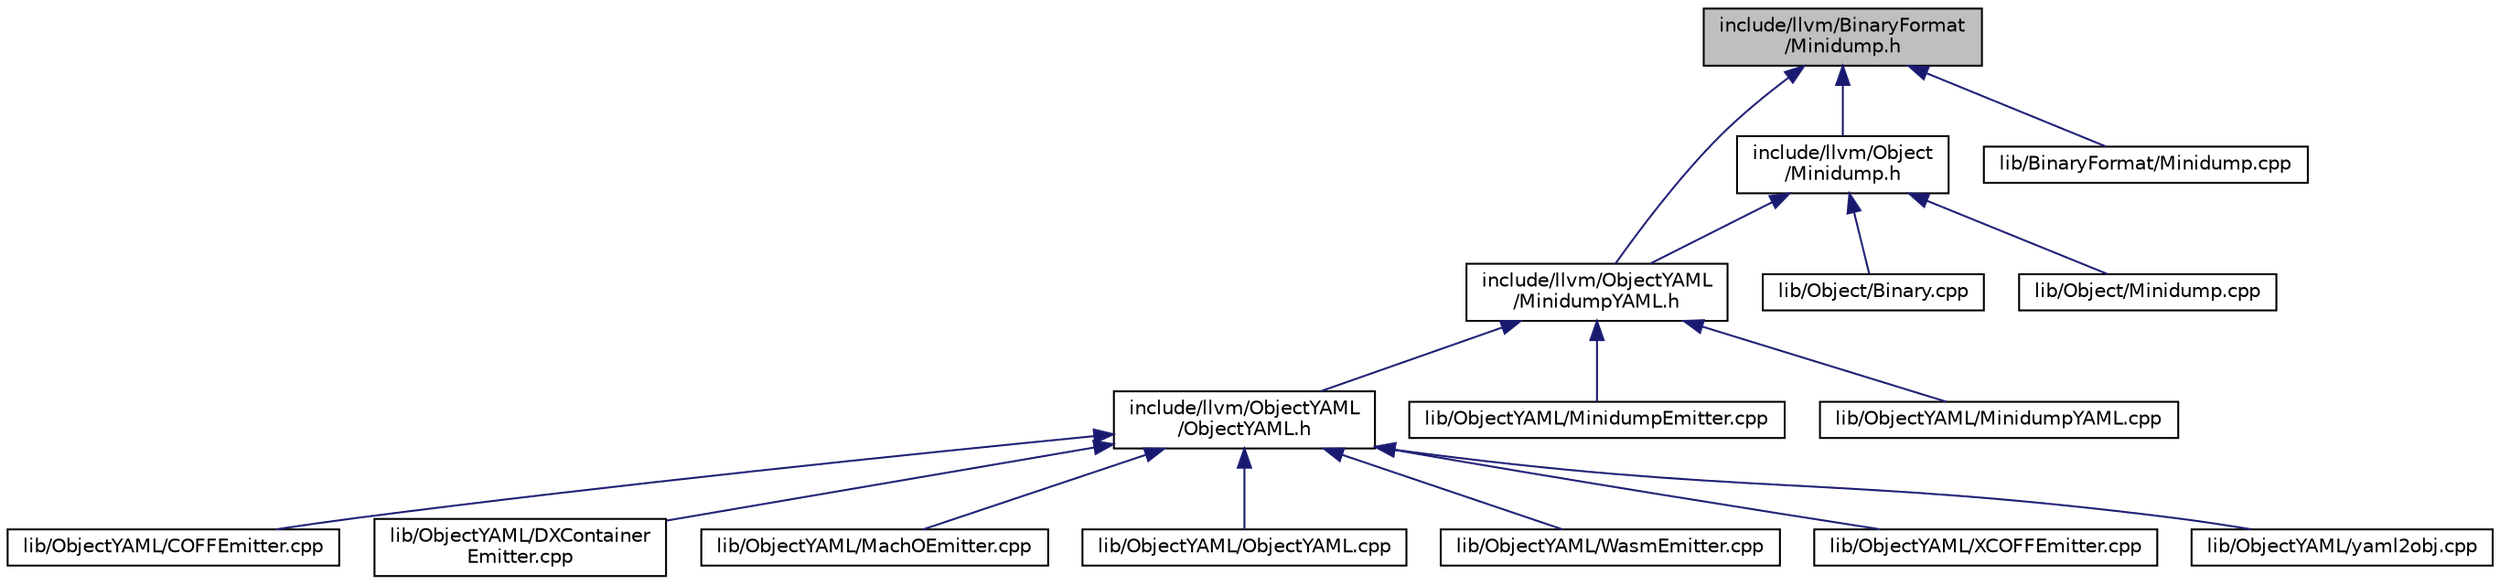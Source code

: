 digraph "include/llvm/BinaryFormat/Minidump.h"
{
 // LATEX_PDF_SIZE
  bgcolor="transparent";
  edge [fontname="Helvetica",fontsize="10",labelfontname="Helvetica",labelfontsize="10"];
  node [fontname="Helvetica",fontsize="10",shape=record];
  Node1 [label="include/llvm/BinaryFormat\l/Minidump.h",height=0.2,width=0.4,color="black", fillcolor="grey75", style="filled", fontcolor="black",tooltip=" "];
  Node1 -> Node2 [dir="back",color="midnightblue",fontsize="10",style="solid",fontname="Helvetica"];
  Node2 [label="include/llvm/Object\l/Minidump.h",height=0.2,width=0.4,color="black",URL="$Object_2Minidump_8h.html",tooltip=" "];
  Node2 -> Node3 [dir="back",color="midnightblue",fontsize="10",style="solid",fontname="Helvetica"];
  Node3 [label="include/llvm/ObjectYAML\l/MinidumpYAML.h",height=0.2,width=0.4,color="black",URL="$MinidumpYAML_8h.html",tooltip=" "];
  Node3 -> Node4 [dir="back",color="midnightblue",fontsize="10",style="solid",fontname="Helvetica"];
  Node4 [label="include/llvm/ObjectYAML\l/ObjectYAML.h",height=0.2,width=0.4,color="black",URL="$ObjectYAML_8h.html",tooltip=" "];
  Node4 -> Node5 [dir="back",color="midnightblue",fontsize="10",style="solid",fontname="Helvetica"];
  Node5 [label="lib/ObjectYAML/COFFEmitter.cpp",height=0.2,width=0.4,color="black",URL="$COFFEmitter_8cpp.html",tooltip=" "];
  Node4 -> Node6 [dir="back",color="midnightblue",fontsize="10",style="solid",fontname="Helvetica"];
  Node6 [label="lib/ObjectYAML/DXContainer\lEmitter.cpp",height=0.2,width=0.4,color="black",URL="$DXContainerEmitter_8cpp.html",tooltip=" "];
  Node4 -> Node7 [dir="back",color="midnightblue",fontsize="10",style="solid",fontname="Helvetica"];
  Node7 [label="lib/ObjectYAML/MachOEmitter.cpp",height=0.2,width=0.4,color="black",URL="$MachOEmitter_8cpp.html",tooltip=" "];
  Node4 -> Node8 [dir="back",color="midnightblue",fontsize="10",style="solid",fontname="Helvetica"];
  Node8 [label="lib/ObjectYAML/ObjectYAML.cpp",height=0.2,width=0.4,color="black",URL="$ObjectYAML_8cpp.html",tooltip=" "];
  Node4 -> Node9 [dir="back",color="midnightblue",fontsize="10",style="solid",fontname="Helvetica"];
  Node9 [label="lib/ObjectYAML/WasmEmitter.cpp",height=0.2,width=0.4,color="black",URL="$WasmEmitter_8cpp.html",tooltip=" "];
  Node4 -> Node10 [dir="back",color="midnightblue",fontsize="10",style="solid",fontname="Helvetica"];
  Node10 [label="lib/ObjectYAML/XCOFFEmitter.cpp",height=0.2,width=0.4,color="black",URL="$XCOFFEmitter_8cpp.html",tooltip=" "];
  Node4 -> Node11 [dir="back",color="midnightblue",fontsize="10",style="solid",fontname="Helvetica"];
  Node11 [label="lib/ObjectYAML/yaml2obj.cpp",height=0.2,width=0.4,color="black",URL="$yaml2obj_8cpp.html",tooltip=" "];
  Node3 -> Node12 [dir="back",color="midnightblue",fontsize="10",style="solid",fontname="Helvetica"];
  Node12 [label="lib/ObjectYAML/MinidumpEmitter.cpp",height=0.2,width=0.4,color="black",URL="$MinidumpEmitter_8cpp.html",tooltip=" "];
  Node3 -> Node13 [dir="back",color="midnightblue",fontsize="10",style="solid",fontname="Helvetica"];
  Node13 [label="lib/ObjectYAML/MinidumpYAML.cpp",height=0.2,width=0.4,color="black",URL="$MinidumpYAML_8cpp.html",tooltip=" "];
  Node2 -> Node14 [dir="back",color="midnightblue",fontsize="10",style="solid",fontname="Helvetica"];
  Node14 [label="lib/Object/Binary.cpp",height=0.2,width=0.4,color="black",URL="$Binary_8cpp.html",tooltip=" "];
  Node2 -> Node15 [dir="back",color="midnightblue",fontsize="10",style="solid",fontname="Helvetica"];
  Node15 [label="lib/Object/Minidump.cpp",height=0.2,width=0.4,color="black",URL="$Object_2Minidump_8cpp.html",tooltip=" "];
  Node1 -> Node3 [dir="back",color="midnightblue",fontsize="10",style="solid",fontname="Helvetica"];
  Node1 -> Node16 [dir="back",color="midnightblue",fontsize="10",style="solid",fontname="Helvetica"];
  Node16 [label="lib/BinaryFormat/Minidump.cpp",height=0.2,width=0.4,color="black",URL="$BinaryFormat_2Minidump_8cpp.html",tooltip=" "];
}
